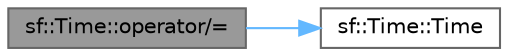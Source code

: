 digraph "sf::Time::operator/="
{
 // LATEX_PDF_SIZE
  bgcolor="transparent";
  edge [fontname=Helvetica,fontsize=10,labelfontname=Helvetica,labelfontsize=10];
  node [fontname=Helvetica,fontsize=10,shape=box,height=0.2,width=0.4];
  rankdir="LR";
  Node1 [id="Node000001",label="sf::Time::operator/=",height=0.2,width=0.4,color="gray40", fillcolor="grey60", style="filled", fontcolor="black",tooltip="Overload of binary /= operator to scale/assign a time value."];
  Node1 -> Node2 [id="edge1_Node000001_Node000002",color="steelblue1",style="solid",tooltip=" "];
  Node2 [id="Node000002",label="sf::Time::Time",height=0.2,width=0.4,color="grey40", fillcolor="white", style="filled",URL="$classsf_1_1_time.html#acba0cfbc49e3a09a22a8e079eb67a05c",tooltip="Default constructor."];
}
